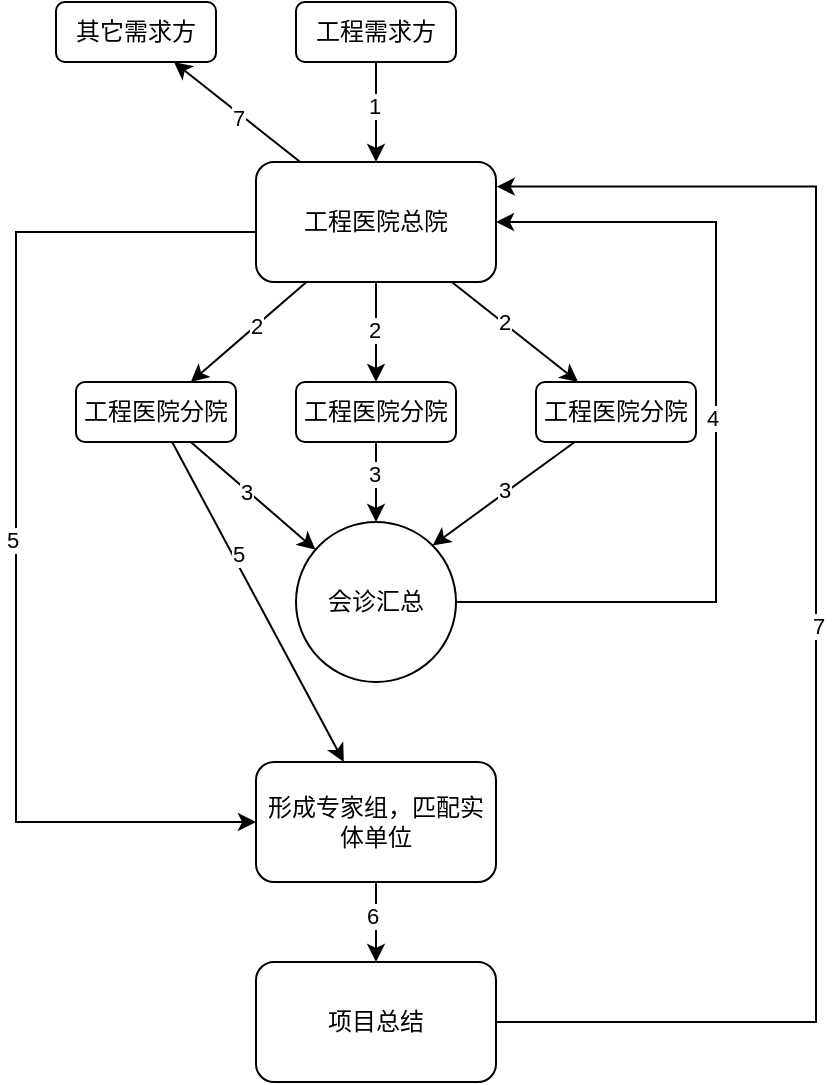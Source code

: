 <mxfile version="28.0.4">
  <diagram name="第 1 页" id="w0d19rZZEnFWZGUEVRRd">
    <mxGraphModel dx="1089" dy="585" grid="1" gridSize="10" guides="1" tooltips="1" connect="1" arrows="1" fold="1" page="1" pageScale="1" pageWidth="827" pageHeight="1169" math="0" shadow="0">
      <root>
        <mxCell id="0" />
        <mxCell id="1" parent="0" />
        <mxCell id="FFQX_2HorbTGifsQEhxJ-4" style="edgeStyle=orthogonalEdgeStyle;rounded=0;orthogonalLoop=1;jettySize=auto;html=1;snapToPoint=1;fixDash=0;comic=0;" parent="1" source="FFQX_2HorbTGifsQEhxJ-1" target="FFQX_2HorbTGifsQEhxJ-3" edge="1">
          <mxGeometry relative="1" as="geometry" />
        </mxCell>
        <mxCell id="-ZsFD4uYbaoyHxgvSQrd-5" value="1" style="edgeLabel;html=1;align=center;verticalAlign=middle;resizable=0;points=[];" vertex="1" connectable="0" parent="FFQX_2HorbTGifsQEhxJ-4">
          <mxGeometry x="-0.138" y="-1" relative="1" as="geometry">
            <mxPoint as="offset" />
          </mxGeometry>
        </mxCell>
        <mxCell id="FFQX_2HorbTGifsQEhxJ-1" value="工程需求方" style="rounded=1;whiteSpace=wrap;html=1;" parent="1" vertex="1">
          <mxGeometry x="310" y="260" width="80" height="30" as="geometry" />
        </mxCell>
        <mxCell id="FFQX_2HorbTGifsQEhxJ-6" style="rounded=0;orthogonalLoop=1;jettySize=auto;html=1;" parent="1" source="FFQX_2HorbTGifsQEhxJ-3" target="FFQX_2HorbTGifsQEhxJ-5" edge="1">
          <mxGeometry relative="1" as="geometry" />
        </mxCell>
        <mxCell id="-ZsFD4uYbaoyHxgvSQrd-6" value="2" style="edgeLabel;html=1;align=center;verticalAlign=middle;resizable=0;points=[];" vertex="1" connectable="0" parent="FFQX_2HorbTGifsQEhxJ-6">
          <mxGeometry x="-0.13" relative="1" as="geometry">
            <mxPoint as="offset" />
          </mxGeometry>
        </mxCell>
        <mxCell id="FFQX_2HorbTGifsQEhxJ-8" style="rounded=0;orthogonalLoop=1;jettySize=auto;html=1;" parent="1" source="FFQX_2HorbTGifsQEhxJ-3" target="FFQX_2HorbTGifsQEhxJ-7" edge="1">
          <mxGeometry relative="1" as="geometry" />
        </mxCell>
        <mxCell id="-ZsFD4uYbaoyHxgvSQrd-7" value="2" style="edgeLabel;html=1;align=center;verticalAlign=middle;resizable=0;points=[];" vertex="1" connectable="0" parent="FFQX_2HorbTGifsQEhxJ-8">
          <mxGeometry x="-0.048" y="-1" relative="1" as="geometry">
            <mxPoint as="offset" />
          </mxGeometry>
        </mxCell>
        <mxCell id="FFQX_2HorbTGifsQEhxJ-10" style="rounded=0;orthogonalLoop=1;jettySize=auto;html=1;" parent="1" source="FFQX_2HorbTGifsQEhxJ-3" target="FFQX_2HorbTGifsQEhxJ-9" edge="1">
          <mxGeometry relative="1" as="geometry" />
        </mxCell>
        <mxCell id="-ZsFD4uYbaoyHxgvSQrd-8" value="2" style="edgeLabel;html=1;align=center;verticalAlign=middle;resizable=0;points=[];" vertex="1" connectable="0" parent="FFQX_2HorbTGifsQEhxJ-10">
          <mxGeometry x="-0.189" y="1" relative="1" as="geometry">
            <mxPoint as="offset" />
          </mxGeometry>
        </mxCell>
        <mxCell id="FFQX_2HorbTGifsQEhxJ-17" style="edgeStyle=orthogonalEdgeStyle;rounded=0;orthogonalLoop=1;jettySize=auto;html=1;entryX=0;entryY=0.5;entryDx=0;entryDy=0;exitX=0;exitY=0.5;exitDx=0;exitDy=0;" parent="1" source="FFQX_2HorbTGifsQEhxJ-3" target="FFQX_2HorbTGifsQEhxJ-18" edge="1">
          <mxGeometry relative="1" as="geometry">
            <mxPoint x="170" y="660" as="targetPoint" />
            <Array as="points">
              <mxPoint x="170" y="375" />
              <mxPoint x="170" y="670" />
            </Array>
          </mxGeometry>
        </mxCell>
        <mxCell id="-ZsFD4uYbaoyHxgvSQrd-13" value="5" style="edgeLabel;html=1;align=center;verticalAlign=middle;resizable=0;points=[];" vertex="1" connectable="0" parent="FFQX_2HorbTGifsQEhxJ-17">
          <mxGeometry x="0.033" y="-2" relative="1" as="geometry">
            <mxPoint as="offset" />
          </mxGeometry>
        </mxCell>
        <mxCell id="-ZsFD4uYbaoyHxgvSQrd-18" style="rounded=0;orthogonalLoop=1;jettySize=auto;html=1;" edge="1" parent="1" source="FFQX_2HorbTGifsQEhxJ-3" target="-ZsFD4uYbaoyHxgvSQrd-15">
          <mxGeometry relative="1" as="geometry" />
        </mxCell>
        <mxCell id="-ZsFD4uYbaoyHxgvSQrd-19" value="7" style="edgeLabel;html=1;align=center;verticalAlign=middle;resizable=0;points=[];" vertex="1" connectable="0" parent="-ZsFD4uYbaoyHxgvSQrd-18">
          <mxGeometry x="-0.052" y="2" relative="1" as="geometry">
            <mxPoint as="offset" />
          </mxGeometry>
        </mxCell>
        <mxCell id="FFQX_2HorbTGifsQEhxJ-3" value="工程医院总院" style="rounded=1;whiteSpace=wrap;html=1;" parent="1" vertex="1">
          <mxGeometry x="290" y="340" width="120" height="60" as="geometry" />
        </mxCell>
        <mxCell id="FFQX_2HorbTGifsQEhxJ-12" style="rounded=0;orthogonalLoop=1;jettySize=auto;html=1;" parent="1" source="FFQX_2HorbTGifsQEhxJ-5" target="FFQX_2HorbTGifsQEhxJ-11" edge="1">
          <mxGeometry relative="1" as="geometry" />
        </mxCell>
        <mxCell id="-ZsFD4uYbaoyHxgvSQrd-9" value="3" style="edgeLabel;html=1;align=center;verticalAlign=middle;resizable=0;points=[];" vertex="1" connectable="0" parent="FFQX_2HorbTGifsQEhxJ-12">
          <mxGeometry x="-0.107" y="-1" relative="1" as="geometry">
            <mxPoint as="offset" />
          </mxGeometry>
        </mxCell>
        <mxCell id="FFQX_2HorbTGifsQEhxJ-19" style="rounded=0;orthogonalLoop=1;jettySize=auto;html=1;" parent="1" source="FFQX_2HorbTGifsQEhxJ-5" target="FFQX_2HorbTGifsQEhxJ-18" edge="1">
          <mxGeometry relative="1" as="geometry" />
        </mxCell>
        <mxCell id="-ZsFD4uYbaoyHxgvSQrd-14" value="5" style="edgeLabel;html=1;align=center;verticalAlign=middle;resizable=0;points=[];" vertex="1" connectable="0" parent="FFQX_2HorbTGifsQEhxJ-19">
          <mxGeometry x="-0.288" y="2" relative="1" as="geometry">
            <mxPoint as="offset" />
          </mxGeometry>
        </mxCell>
        <mxCell id="FFQX_2HorbTGifsQEhxJ-5" value="工程医院分院" style="rounded=1;whiteSpace=wrap;html=1;" parent="1" vertex="1">
          <mxGeometry x="200" y="450" width="80" height="30" as="geometry" />
        </mxCell>
        <mxCell id="FFQX_2HorbTGifsQEhxJ-13" style="rounded=0;orthogonalLoop=1;jettySize=auto;html=1;" parent="1" source="FFQX_2HorbTGifsQEhxJ-7" target="FFQX_2HorbTGifsQEhxJ-11" edge="1">
          <mxGeometry relative="1" as="geometry" />
        </mxCell>
        <mxCell id="-ZsFD4uYbaoyHxgvSQrd-10" value="3" style="edgeLabel;html=1;align=center;verticalAlign=middle;resizable=0;points=[];" vertex="1" connectable="0" parent="FFQX_2HorbTGifsQEhxJ-13">
          <mxGeometry x="-0.188" y="-1" relative="1" as="geometry">
            <mxPoint as="offset" />
          </mxGeometry>
        </mxCell>
        <mxCell id="FFQX_2HorbTGifsQEhxJ-7" value="工程医院分院" style="rounded=1;whiteSpace=wrap;html=1;" parent="1" vertex="1">
          <mxGeometry x="310" y="450" width="80" height="30" as="geometry" />
        </mxCell>
        <mxCell id="FFQX_2HorbTGifsQEhxJ-14" style="rounded=0;orthogonalLoop=1;jettySize=auto;html=1;entryX=1;entryY=0;entryDx=0;entryDy=0;" parent="1" source="FFQX_2HorbTGifsQEhxJ-9" target="FFQX_2HorbTGifsQEhxJ-11" edge="1">
          <mxGeometry relative="1" as="geometry" />
        </mxCell>
        <mxCell id="-ZsFD4uYbaoyHxgvSQrd-11" value="3" style="edgeLabel;html=1;align=center;verticalAlign=middle;resizable=0;points=[];" vertex="1" connectable="0" parent="FFQX_2HorbTGifsQEhxJ-14">
          <mxGeometry x="-0.017" y="-2" relative="1" as="geometry">
            <mxPoint as="offset" />
          </mxGeometry>
        </mxCell>
        <mxCell id="FFQX_2HorbTGifsQEhxJ-9" value="工程医院分院" style="rounded=1;whiteSpace=wrap;html=1;" parent="1" vertex="1">
          <mxGeometry x="430" y="450" width="80" height="30" as="geometry" />
        </mxCell>
        <mxCell id="FFQX_2HorbTGifsQEhxJ-15" style="edgeStyle=orthogonalEdgeStyle;rounded=0;orthogonalLoop=1;jettySize=auto;html=1;entryX=1;entryY=0.5;entryDx=0;entryDy=0;exitX=1;exitY=0.5;exitDx=0;exitDy=0;" parent="1" source="FFQX_2HorbTGifsQEhxJ-11" target="FFQX_2HorbTGifsQEhxJ-3" edge="1">
          <mxGeometry relative="1" as="geometry">
            <Array as="points">
              <mxPoint x="520" y="560" />
              <mxPoint x="520" y="370" />
            </Array>
          </mxGeometry>
        </mxCell>
        <mxCell id="-ZsFD4uYbaoyHxgvSQrd-12" value="4" style="edgeLabel;html=1;align=center;verticalAlign=middle;resizable=0;points=[];" vertex="1" connectable="0" parent="FFQX_2HorbTGifsQEhxJ-15">
          <mxGeometry x="0.034" y="2" relative="1" as="geometry">
            <mxPoint as="offset" />
          </mxGeometry>
        </mxCell>
        <mxCell id="FFQX_2HorbTGifsQEhxJ-11" value="会诊汇总" style="ellipse;whiteSpace=wrap;html=1;aspect=fixed;" parent="1" vertex="1">
          <mxGeometry x="310" y="520" width="80" height="80" as="geometry" />
        </mxCell>
        <mxCell id="FFQX_2HorbTGifsQEhxJ-18" value="形成专家组，匹配实体单位" style="rounded=1;whiteSpace=wrap;html=1;" parent="1" vertex="1">
          <mxGeometry x="290" y="640" width="120" height="60" as="geometry" />
        </mxCell>
        <mxCell id="FFQX_2HorbTGifsQEhxJ-23" style="edgeStyle=orthogonalEdgeStyle;rounded=0;orthogonalLoop=1;jettySize=auto;html=1;" parent="1" source="FFQX_2HorbTGifsQEhxJ-18" target="FFQX_2HorbTGifsQEhxJ-22" edge="1">
          <mxGeometry relative="1" as="geometry">
            <mxPoint x="350" y="810" as="sourcePoint" />
          </mxGeometry>
        </mxCell>
        <mxCell id="-ZsFD4uYbaoyHxgvSQrd-16" value="6" style="edgeLabel;html=1;align=center;verticalAlign=middle;resizable=0;points=[];" vertex="1" connectable="0" parent="FFQX_2HorbTGifsQEhxJ-23">
          <mxGeometry x="-0.138" y="-2" relative="1" as="geometry">
            <mxPoint as="offset" />
          </mxGeometry>
        </mxCell>
        <mxCell id="FFQX_2HorbTGifsQEhxJ-24" style="edgeStyle=orthogonalEdgeStyle;rounded=0;orthogonalLoop=1;jettySize=auto;html=1;entryX=1.003;entryY=0.205;entryDx=0;entryDy=0;entryPerimeter=0;exitX=1;exitY=0.5;exitDx=0;exitDy=0;" parent="1" source="FFQX_2HorbTGifsQEhxJ-22" target="FFQX_2HorbTGifsQEhxJ-3" edge="1">
          <mxGeometry relative="1" as="geometry">
            <Array as="points">
              <mxPoint x="570" y="770" />
              <mxPoint x="570" y="352" />
            </Array>
            <mxPoint x="430" y="770" as="sourcePoint" />
          </mxGeometry>
        </mxCell>
        <mxCell id="-ZsFD4uYbaoyHxgvSQrd-17" value="7" style="edgeLabel;html=1;align=center;verticalAlign=middle;resizable=0;points=[];" vertex="1" connectable="0" parent="FFQX_2HorbTGifsQEhxJ-24">
          <mxGeometry x="-0.029" y="-1" relative="1" as="geometry">
            <mxPoint as="offset" />
          </mxGeometry>
        </mxCell>
        <mxCell id="FFQX_2HorbTGifsQEhxJ-22" value="项目总结" style="rounded=1;whiteSpace=wrap;html=1;" parent="1" vertex="1">
          <mxGeometry x="290" y="740" width="120" height="60" as="geometry" />
        </mxCell>
        <mxCell id="-ZsFD4uYbaoyHxgvSQrd-15" value="其它需求方" style="rounded=1;whiteSpace=wrap;html=1;" vertex="1" parent="1">
          <mxGeometry x="190" y="260" width="80" height="30" as="geometry" />
        </mxCell>
      </root>
    </mxGraphModel>
  </diagram>
</mxfile>
